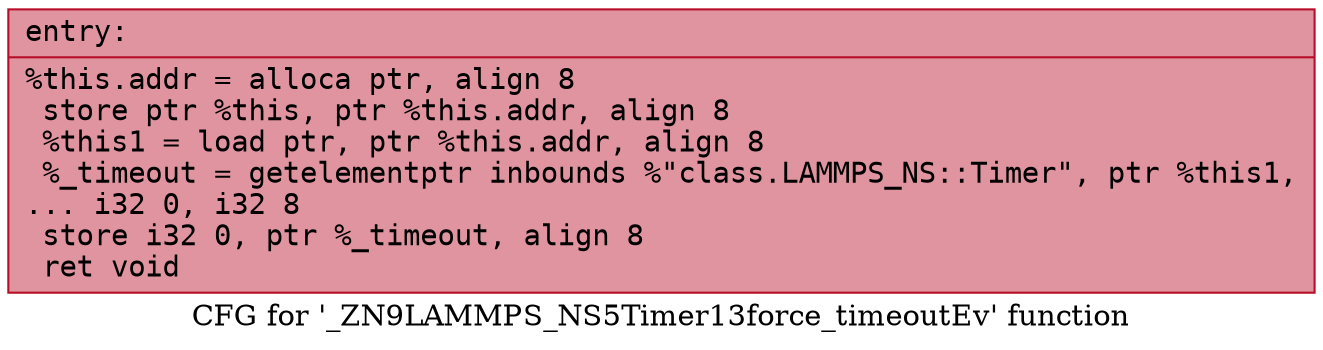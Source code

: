 digraph "CFG for '_ZN9LAMMPS_NS5Timer13force_timeoutEv' function" {
	label="CFG for '_ZN9LAMMPS_NS5Timer13force_timeoutEv' function";

	Node0x55bdf818d3c0 [shape=record,color="#b70d28ff", style=filled, fillcolor="#b70d2870" fontname="Courier",label="{entry:\l|  %this.addr = alloca ptr, align 8\l  store ptr %this, ptr %this.addr, align 8\l  %this1 = load ptr, ptr %this.addr, align 8\l  %_timeout = getelementptr inbounds %\"class.LAMMPS_NS::Timer\", ptr %this1,\l... i32 0, i32 8\l  store i32 0, ptr %_timeout, align 8\l  ret void\l}"];
}

